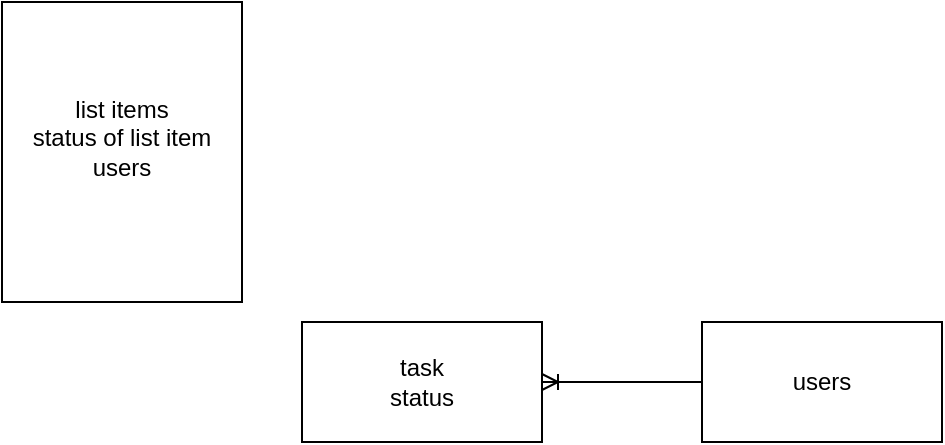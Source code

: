 <mxfile version="24.3.1" type="github">
  <diagram name="Page-1" id="VWxVCw6X_SoDUoFXPZ3n">
    <mxGraphModel dx="1434" dy="780" grid="1" gridSize="10" guides="1" tooltips="1" connect="1" arrows="1" fold="1" page="1" pageScale="1" pageWidth="850" pageHeight="1100" math="0" shadow="0">
      <root>
        <mxCell id="0" />
        <mxCell id="1" parent="0" />
        <mxCell id="QmNUUnY-5J7JSYMKGsJZ-2" value="list items&lt;div&gt;status of list item&lt;/div&gt;&lt;div&gt;users&lt;/div&gt;&lt;div&gt;&lt;br&gt;&lt;/div&gt;" style="rounded=0;whiteSpace=wrap;html=1;" parent="1" vertex="1">
          <mxGeometry x="210" y="250" width="120" height="150" as="geometry" />
        </mxCell>
        <mxCell id="9H9XssBB8pbBrvrMGJPD-1" value="task&lt;div&gt;status&lt;/div&gt;" style="rounded=0;whiteSpace=wrap;html=1;" vertex="1" parent="1">
          <mxGeometry x="360" y="410" width="120" height="60" as="geometry" />
        </mxCell>
        <mxCell id="9H9XssBB8pbBrvrMGJPD-2" value="users" style="rounded=0;whiteSpace=wrap;html=1;" vertex="1" parent="1">
          <mxGeometry x="560" y="410" width="120" height="60" as="geometry" />
        </mxCell>
        <mxCell id="9H9XssBB8pbBrvrMGJPD-4" value="" style="edgeStyle=entityRelationEdgeStyle;fontSize=12;html=1;endArrow=ERoneToMany;rounded=0;entryX=1;entryY=0.5;entryDx=0;entryDy=0;exitX=0;exitY=0.5;exitDx=0;exitDy=0;" edge="1" parent="1" source="9H9XssBB8pbBrvrMGJPD-2" target="9H9XssBB8pbBrvrMGJPD-1">
          <mxGeometry width="100" height="100" relative="1" as="geometry">
            <mxPoint x="370" y="450" as="sourcePoint" />
            <mxPoint x="470" y="350" as="targetPoint" />
          </mxGeometry>
        </mxCell>
      </root>
    </mxGraphModel>
  </diagram>
</mxfile>
